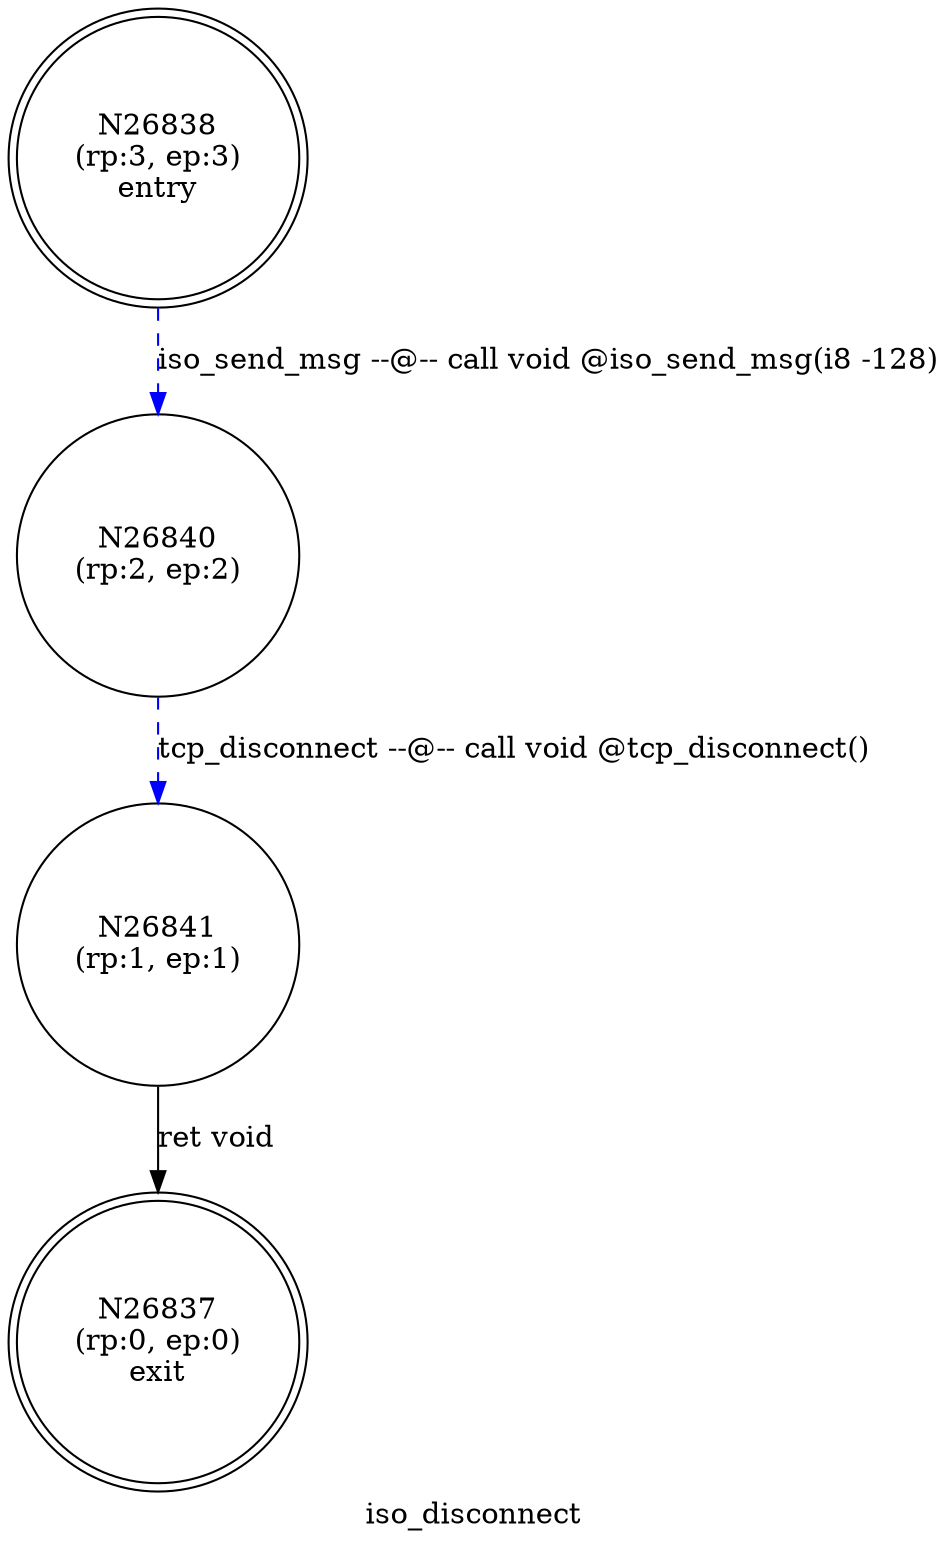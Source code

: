 digraph iso_disconnect {
label="iso_disconnect"
26837 [label="N26837\n(rp:0, ep:0)\nexit", shape="doublecircle"]
26838 [label="N26838\n(rp:3, ep:3)\nentry", shape="doublecircle"]
26838 -> 26840 [label="iso_send_msg --@-- call void @iso_send_msg(i8 -128)", style="dashed", color="blue"]
26840 [label="N26840\n(rp:2, ep:2)", shape="circle"]
26840 -> 26841 [label="tcp_disconnect --@-- call void @tcp_disconnect()", style="dashed", color="blue"]
26841 [label="N26841\n(rp:1, ep:1)", shape="circle"]
26841 -> 26837 [label="ret void"]
}

